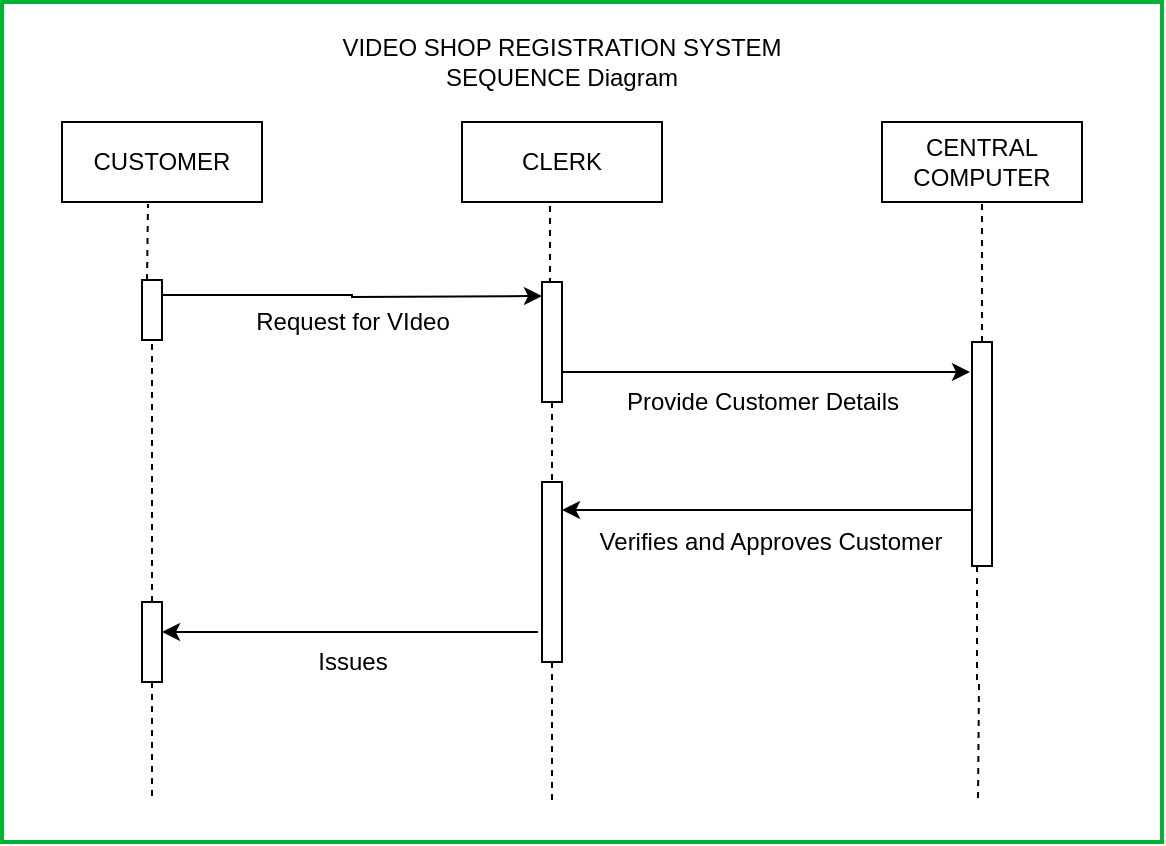 <mxfile version="13.9.9" type="device"><diagram id="LXSKHDPb6okAeJLf0gJX" name="Page-1"><mxGraphModel dx="852" dy="534" grid="1" gridSize="10" guides="1" tooltips="1" connect="1" arrows="1" fold="1" page="1" pageScale="1" pageWidth="827" pageHeight="1169" math="0" shadow="0"><root><mxCell id="0"/><mxCell id="1" parent="0"/><mxCell id="Klk7BHxlZbQwSXVlRQ-z-1" value="CUSTOMER" style="rounded=0;whiteSpace=wrap;html=1;" parent="1" vertex="1"><mxGeometry x="60" y="120" width="100" height="40" as="geometry"/></mxCell><mxCell id="Klk7BHxlZbQwSXVlRQ-z-2" value="CLERK" style="rounded=0;whiteSpace=wrap;html=1;" parent="1" vertex="1"><mxGeometry x="260" y="120" width="100" height="40" as="geometry"/></mxCell><mxCell id="Klk7BHxlZbQwSXVlRQ-z-3" value="CENTRAL COMPUTER" style="rounded=0;whiteSpace=wrap;html=1;" parent="1" vertex="1"><mxGeometry x="470" y="120" width="100" height="40" as="geometry"/></mxCell><mxCell id="Klk7BHxlZbQwSXVlRQ-z-4" style="edgeStyle=orthogonalEdgeStyle;rounded=0;orthogonalLoop=1;jettySize=auto;html=1;exitX=1;exitY=0.25;exitDx=0;exitDy=0;" parent="1" source="Klk7BHxlZbQwSXVlRQ-z-5" edge="1"><mxGeometry relative="1" as="geometry"><mxPoint x="300" y="207" as="targetPoint"/></mxGeometry></mxCell><mxCell id="Klk7BHxlZbQwSXVlRQ-z-5" value="" style="rounded=0;whiteSpace=wrap;html=1;" parent="1" vertex="1"><mxGeometry x="100" y="199" width="10" height="30" as="geometry"/></mxCell><mxCell id="Klk7BHxlZbQwSXVlRQ-z-6" style="edgeStyle=orthogonalEdgeStyle;rounded=0;orthogonalLoop=1;jettySize=auto;html=1;exitX=1;exitY=0.75;exitDx=0;exitDy=0;entryX=-0.1;entryY=0.134;entryDx=0;entryDy=0;entryPerimeter=0;" parent="1" source="Klk7BHxlZbQwSXVlRQ-z-9" target="Klk7BHxlZbQwSXVlRQ-z-13" edge="1"><mxGeometry relative="1" as="geometry"/></mxCell><mxCell id="Klk7BHxlZbQwSXVlRQ-z-7" style="edgeStyle=orthogonalEdgeStyle;rounded=0;orthogonalLoop=1;jettySize=auto;html=1;exitX=0.5;exitY=0;exitDx=0;exitDy=0;entryX=0.44;entryY=1.025;entryDx=0;entryDy=0;entryPerimeter=0;dashed=1;endArrow=none;endFill=0;" parent="1" source="Klk7BHxlZbQwSXVlRQ-z-9" target="Klk7BHxlZbQwSXVlRQ-z-2" edge="1"><mxGeometry relative="1" as="geometry"/></mxCell><mxCell id="Klk7BHxlZbQwSXVlRQ-z-8" style="edgeStyle=orthogonalEdgeStyle;rounded=0;orthogonalLoop=1;jettySize=auto;html=1;exitX=0.5;exitY=1;exitDx=0;exitDy=0;entryX=0.5;entryY=0;entryDx=0;entryDy=0;dashed=1;endArrow=none;endFill=0;" parent="1" source="Klk7BHxlZbQwSXVlRQ-z-9" target="Klk7BHxlZbQwSXVlRQ-z-15" edge="1"><mxGeometry relative="1" as="geometry"/></mxCell><mxCell id="Klk7BHxlZbQwSXVlRQ-z-9" value="" style="rounded=0;whiteSpace=wrap;html=1;" parent="1" vertex="1"><mxGeometry x="300" y="200" width="10" height="60" as="geometry"/></mxCell><mxCell id="Klk7BHxlZbQwSXVlRQ-z-10" style="edgeStyle=orthogonalEdgeStyle;rounded=0;orthogonalLoop=1;jettySize=auto;html=1;exitX=0;exitY=0.75;exitDx=0;exitDy=0;" parent="1" source="Klk7BHxlZbQwSXVlRQ-z-13" edge="1"><mxGeometry relative="1" as="geometry"><mxPoint x="310" y="314" as="targetPoint"/></mxGeometry></mxCell><mxCell id="Klk7BHxlZbQwSXVlRQ-z-11" style="edgeStyle=orthogonalEdgeStyle;rounded=0;orthogonalLoop=1;jettySize=auto;html=1;exitX=0.5;exitY=0;exitDx=0;exitDy=0;entryX=0.5;entryY=1;entryDx=0;entryDy=0;dashed=1;endArrow=none;endFill=0;" parent="1" source="Klk7BHxlZbQwSXVlRQ-z-13" target="Klk7BHxlZbQwSXVlRQ-z-3" edge="1"><mxGeometry relative="1" as="geometry"/></mxCell><mxCell id="Klk7BHxlZbQwSXVlRQ-z-12" style="edgeStyle=orthogonalEdgeStyle;rounded=0;orthogonalLoop=1;jettySize=auto;html=1;exitX=0.25;exitY=1;exitDx=0;exitDy=0;dashed=1;endArrow=none;endFill=0;" parent="1" source="Klk7BHxlZbQwSXVlRQ-z-13" edge="1"><mxGeometry relative="1" as="geometry"><mxPoint x="518" y="460" as="targetPoint"/></mxGeometry></mxCell><mxCell id="Klk7BHxlZbQwSXVlRQ-z-13" value="" style="rounded=0;whiteSpace=wrap;html=1;" parent="1" vertex="1"><mxGeometry x="515" y="230" width="10" height="112" as="geometry"/></mxCell><mxCell id="Klk7BHxlZbQwSXVlRQ-z-14" style="edgeStyle=orthogonalEdgeStyle;rounded=0;orthogonalLoop=1;jettySize=auto;html=1;exitX=0.5;exitY=1;exitDx=0;exitDy=0;dashed=1;endArrow=none;endFill=0;" parent="1" source="Klk7BHxlZbQwSXVlRQ-z-15" edge="1"><mxGeometry relative="1" as="geometry"><mxPoint x="305" y="460" as="targetPoint"/></mxGeometry></mxCell><mxCell id="Klk7BHxlZbQwSXVlRQ-z-15" value="" style="rounded=0;whiteSpace=wrap;html=1;" parent="1" vertex="1"><mxGeometry x="300" y="300" width="10" height="90" as="geometry"/></mxCell><mxCell id="Klk7BHxlZbQwSXVlRQ-z-16" style="edgeStyle=orthogonalEdgeStyle;rounded=0;orthogonalLoop=1;jettySize=auto;html=1;exitX=-0.2;exitY=0.833;exitDx=0;exitDy=0;exitPerimeter=0;" parent="1" source="Klk7BHxlZbQwSXVlRQ-z-15" edge="1"><mxGeometry relative="1" as="geometry"><mxPoint x="110" y="375" as="targetPoint"/><mxPoint x="280" y="375" as="sourcePoint"/></mxGeometry></mxCell><mxCell id="Klk7BHxlZbQwSXVlRQ-z-17" style="edgeStyle=orthogonalEdgeStyle;rounded=0;orthogonalLoop=1;jettySize=auto;html=1;exitX=0.5;exitY=1;exitDx=0;exitDy=0;dashed=1;endArrow=none;endFill=0;" parent="1" source="Klk7BHxlZbQwSXVlRQ-z-18" edge="1"><mxGeometry relative="1" as="geometry"><mxPoint x="105" y="460" as="targetPoint"/></mxGeometry></mxCell><mxCell id="Klk7BHxlZbQwSXVlRQ-z-18" value="" style="rounded=0;whiteSpace=wrap;html=1;" parent="1" vertex="1"><mxGeometry x="100" y="360" width="10" height="40" as="geometry"/></mxCell><mxCell id="Klk7BHxlZbQwSXVlRQ-z-19" value="" style="endArrow=none;dashed=1;html=1;entryX=0.5;entryY=1;entryDx=0;entryDy=0;exitX=0.5;exitY=0;exitDx=0;exitDy=0;" parent="1" source="Klk7BHxlZbQwSXVlRQ-z-18" target="Klk7BHxlZbQwSXVlRQ-z-5" edge="1"><mxGeometry width="50" height="50" relative="1" as="geometry"><mxPoint x="390" y="290" as="sourcePoint"/><mxPoint x="440" y="240" as="targetPoint"/><Array as="points"/></mxGeometry></mxCell><mxCell id="Klk7BHxlZbQwSXVlRQ-z-20" value="" style="endArrow=none;dashed=1;html=1;entryX=0.43;entryY=1.025;entryDx=0;entryDy=0;entryPerimeter=0;exitX=0.25;exitY=0;exitDx=0;exitDy=0;" parent="1" source="Klk7BHxlZbQwSXVlRQ-z-5" target="Klk7BHxlZbQwSXVlRQ-z-1" edge="1"><mxGeometry width="50" height="50" relative="1" as="geometry"><mxPoint x="80" y="190" as="sourcePoint"/><mxPoint x="115" y="218" as="targetPoint"/><Array as="points"/></mxGeometry></mxCell><mxCell id="Klk7BHxlZbQwSXVlRQ-z-21" value="Request for VIdeo" style="text;html=1;align=center;verticalAlign=middle;resizable=0;points=[];autosize=1;" parent="1" vertex="1"><mxGeometry x="150" y="210" width="110" height="20" as="geometry"/></mxCell><mxCell id="Klk7BHxlZbQwSXVlRQ-z-22" value="Provide Customer Details" style="text;html=1;align=center;verticalAlign=middle;resizable=0;points=[];autosize=1;" parent="1" vertex="1"><mxGeometry x="335" y="250" width="150" height="20" as="geometry"/></mxCell><mxCell id="Klk7BHxlZbQwSXVlRQ-z-23" value="Verifies and Approves Customer" style="text;html=1;align=center;verticalAlign=middle;resizable=0;points=[];autosize=1;" parent="1" vertex="1"><mxGeometry x="319" y="320" width="190" height="20" as="geometry"/></mxCell><mxCell id="Klk7BHxlZbQwSXVlRQ-z-24" value="Issues" style="text;html=1;align=center;verticalAlign=middle;resizable=0;points=[];autosize=1;" parent="1" vertex="1"><mxGeometry x="180" y="380" width="50" height="20" as="geometry"/></mxCell><mxCell id="Klk7BHxlZbQwSXVlRQ-z-25" value="" style="rounded=0;whiteSpace=wrap;html=1;fillColor=none;strokeColor=#00B336;strokeWidth=2;" parent="1" vertex="1"><mxGeometry x="30" y="60" width="580" height="420" as="geometry"/></mxCell><mxCell id="Klk7BHxlZbQwSXVlRQ-z-26" value="VIDEO SHOP REGISTRATION SYSTEM&lt;br&gt;SEQUENCE Diagram" style="text;html=1;strokeColor=none;fillColor=none;align=center;verticalAlign=middle;whiteSpace=wrap;rounded=0;" parent="1" vertex="1"><mxGeometry x="145" y="80" width="330" height="20" as="geometry"/></mxCell></root></mxGraphModel></diagram></mxfile>